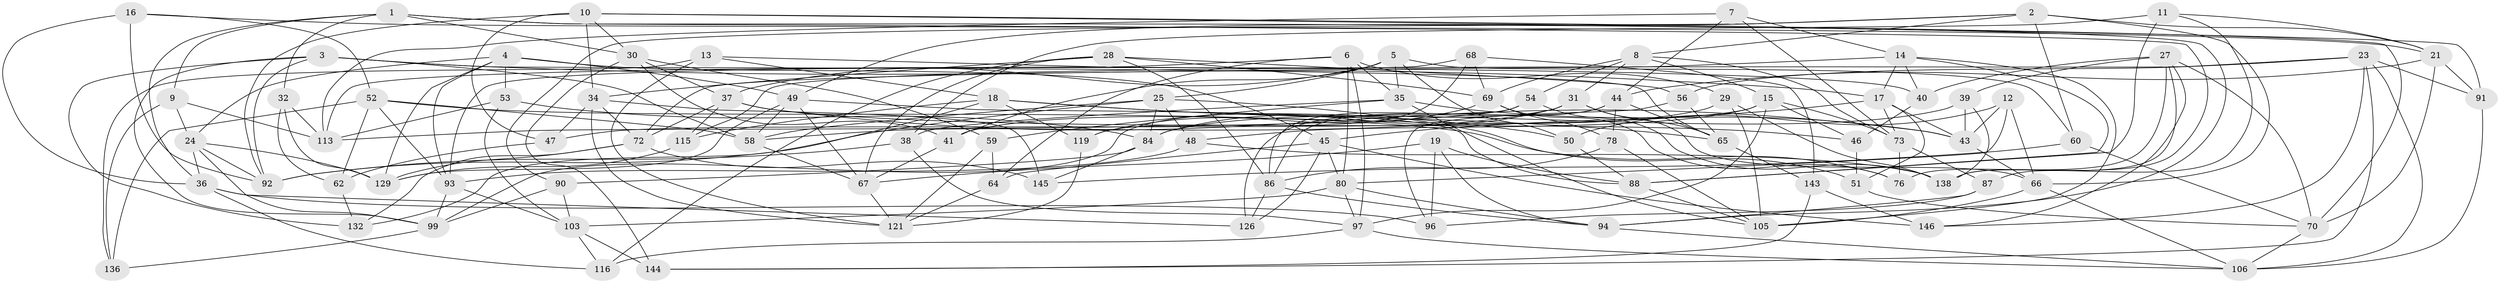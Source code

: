 // Generated by graph-tools (version 1.1) at 2025/52/02/27/25 19:52:30]
// undirected, 95 vertices, 243 edges
graph export_dot {
graph [start="1"]
  node [color=gray90,style=filled];
  1 [super="+82"];
  2 [super="+111"];
  3 [super="+95"];
  4 [super="+20"];
  5 [super="+55"];
  6 [super="+124"];
  7;
  8 [super="+26"];
  9;
  10 [super="+63"];
  11;
  12;
  13;
  14 [super="+33"];
  15 [super="+139"];
  16;
  17 [super="+22"];
  18 [super="+148"];
  19;
  21 [super="+98"];
  23 [super="+71"];
  24 [super="+135"];
  25 [super="+57"];
  27 [super="+81"];
  28 [super="+118"];
  29;
  30 [super="+42"];
  31 [super="+117"];
  32;
  34 [super="+83"];
  35 [super="+79"];
  36 [super="+140"];
  37 [super="+77"];
  38;
  39;
  40;
  41;
  43 [super="+102"];
  44 [super="+61"];
  45 [super="+75"];
  46;
  47;
  48;
  49 [super="+123"];
  50;
  51;
  52 [super="+74"];
  53;
  54;
  56;
  58 [super="+108"];
  59;
  60;
  62;
  64;
  65 [super="+110"];
  66 [super="+100"];
  67 [super="+114"];
  68;
  69 [super="+122"];
  70 [super="+125"];
  72 [super="+89"];
  73 [super="+85"];
  76;
  78;
  80 [super="+128"];
  84 [super="+101"];
  86 [super="+133"];
  87;
  88 [super="+131"];
  90;
  91;
  92 [super="+137"];
  93 [super="+112"];
  94 [super="+104"];
  96;
  97 [super="+107"];
  99 [super="+134"];
  103 [super="+109"];
  105 [super="+130"];
  106 [super="+127"];
  113 [super="+120"];
  115;
  116;
  119;
  121 [super="+147"];
  126;
  129 [super="+142"];
  132;
  136;
  138 [super="+141"];
  143;
  144;
  145;
  146;
  1 -- 32;
  1 -- 30;
  1 -- 9;
  1 -- 94;
  1 -- 36;
  1 -- 138;
  2 -- 60;
  2 -- 90;
  2 -- 49;
  2 -- 8;
  2 -- 66;
  2 -- 21;
  3 -- 65;
  3 -- 58;
  3 -- 132;
  3 -- 92;
  3 -- 99;
  3 -- 17;
  4 -- 45;
  4 -- 93;
  4 -- 24;
  4 -- 49;
  4 -- 129;
  4 -- 53;
  5 -- 50;
  5 -- 41;
  5 -- 37;
  5 -- 60;
  5 -- 25;
  5 -- 35;
  6 -- 35;
  6 -- 64;
  6 -- 80;
  6 -- 113;
  6 -- 29;
  6 -- 97;
  7 -- 73;
  7 -- 113;
  7 -- 44;
  7 -- 14;
  8 -- 15;
  8 -- 73;
  8 -- 69;
  8 -- 54;
  8 -- 31;
  9 -- 113;
  9 -- 136;
  9 -- 24;
  10 -- 91;
  10 -- 34;
  10 -- 92;
  10 -- 70;
  10 -- 47;
  10 -- 30;
  11 -- 38;
  11 -- 87;
  11 -- 88;
  11 -- 21;
  12 -- 50;
  12 -- 66;
  12 -- 80;
  12 -- 43;
  13 -- 136;
  13 -- 40;
  13 -- 121;
  13 -- 18;
  14 -- 88;
  14 -- 40;
  14 -- 105;
  14 -- 72;
  14 -- 17;
  15 -- 47;
  15 -- 73;
  15 -- 48;
  15 -- 97;
  15 -- 46;
  16 -- 36;
  16 -- 21;
  16 -- 52;
  16 -- 92;
  17 -- 43;
  17 -- 45;
  17 -- 73;
  17 -- 51;
  18 -- 119;
  18 -- 50;
  18 -- 115;
  18 -- 65;
  18 -- 132;
  19 -- 96;
  19 -- 94;
  19 -- 67;
  19 -- 88;
  21 -- 91;
  21 -- 44;
  21 -- 70;
  23 -- 146;
  23 -- 106;
  23 -- 144;
  23 -- 56;
  23 -- 115;
  23 -- 91;
  24 -- 129;
  24 -- 36;
  24 -- 99;
  24 -- 92;
  25 -- 58;
  25 -- 51;
  25 -- 48;
  25 -- 84;
  25 -- 92;
  27 -- 40;
  27 -- 76;
  27 -- 146;
  27 -- 138;
  27 -- 39;
  27 -- 70;
  28 -- 56;
  28 -- 116;
  28 -- 69;
  28 -- 86;
  28 -- 34;
  28 -- 67;
  29 -- 41;
  29 -- 105;
  29 -- 138;
  30 -- 41;
  30 -- 59;
  30 -- 144;
  30 -- 37;
  31 -- 84;
  31 -- 65;
  31 -- 99;
  31 -- 66;
  31 -- 58;
  32 -- 62;
  32 -- 113;
  32 -- 129;
  34 -- 145;
  34 -- 72;
  34 -- 121;
  34 -- 47;
  35 -- 38;
  35 -- 59;
  35 -- 43;
  35 -- 105;
  36 -- 116;
  36 -- 96;
  36 -- 126;
  37 -- 46;
  37 -- 115;
  37 -- 72;
  37 -- 43;
  38 -- 97;
  38 -- 92;
  39 -- 138;
  39 -- 43;
  39 -- 84;
  40 -- 46;
  41 -- 67;
  43 -- 66;
  44 -- 126;
  44 -- 78;
  44 -- 65;
  44 -- 86;
  45 -- 64;
  45 -- 146;
  45 -- 126;
  45 -- 80;
  46 -- 51;
  47 -- 62;
  48 -- 138;
  48 -- 93;
  49 -- 58;
  49 -- 129;
  49 -- 67;
  49 -- 88;
  50 -- 88;
  51 -- 70;
  52 -- 136;
  52 -- 93;
  52 -- 62;
  52 -- 76;
  52 -- 58;
  53 -- 103;
  53 -- 113;
  53 -- 84;
  54 -- 86;
  54 -- 113;
  54 -- 138;
  56 -- 65;
  56 -- 96;
  58 -- 67;
  59 -- 64;
  59 -- 121;
  60 -- 145;
  60 -- 70;
  62 -- 132;
  64 -- 121;
  65 -- 143;
  66 -- 105;
  66 -- 106;
  67 -- 121;
  68 -- 93;
  68 -- 119;
  68 -- 143;
  68 -- 69;
  69 -- 119;
  69 -- 78;
  69 -- 76;
  70 -- 106;
  72 -- 129;
  72 -- 145;
  72 -- 132;
  73 -- 76;
  73 -- 87;
  78 -- 105;
  78 -- 86;
  80 -- 97;
  80 -- 103;
  80 -- 94;
  84 -- 145;
  84 -- 90;
  86 -- 126;
  86 -- 94;
  87 -- 96;
  87 -- 94;
  88 -- 105;
  90 -- 103;
  90 -- 99;
  91 -- 106;
  93 -- 103;
  93 -- 99;
  94 -- 106;
  97 -- 106;
  97 -- 116;
  99 -- 136;
  103 -- 116;
  103 -- 144;
  115 -- 129;
  119 -- 121;
  143 -- 144;
  143 -- 146;
}
